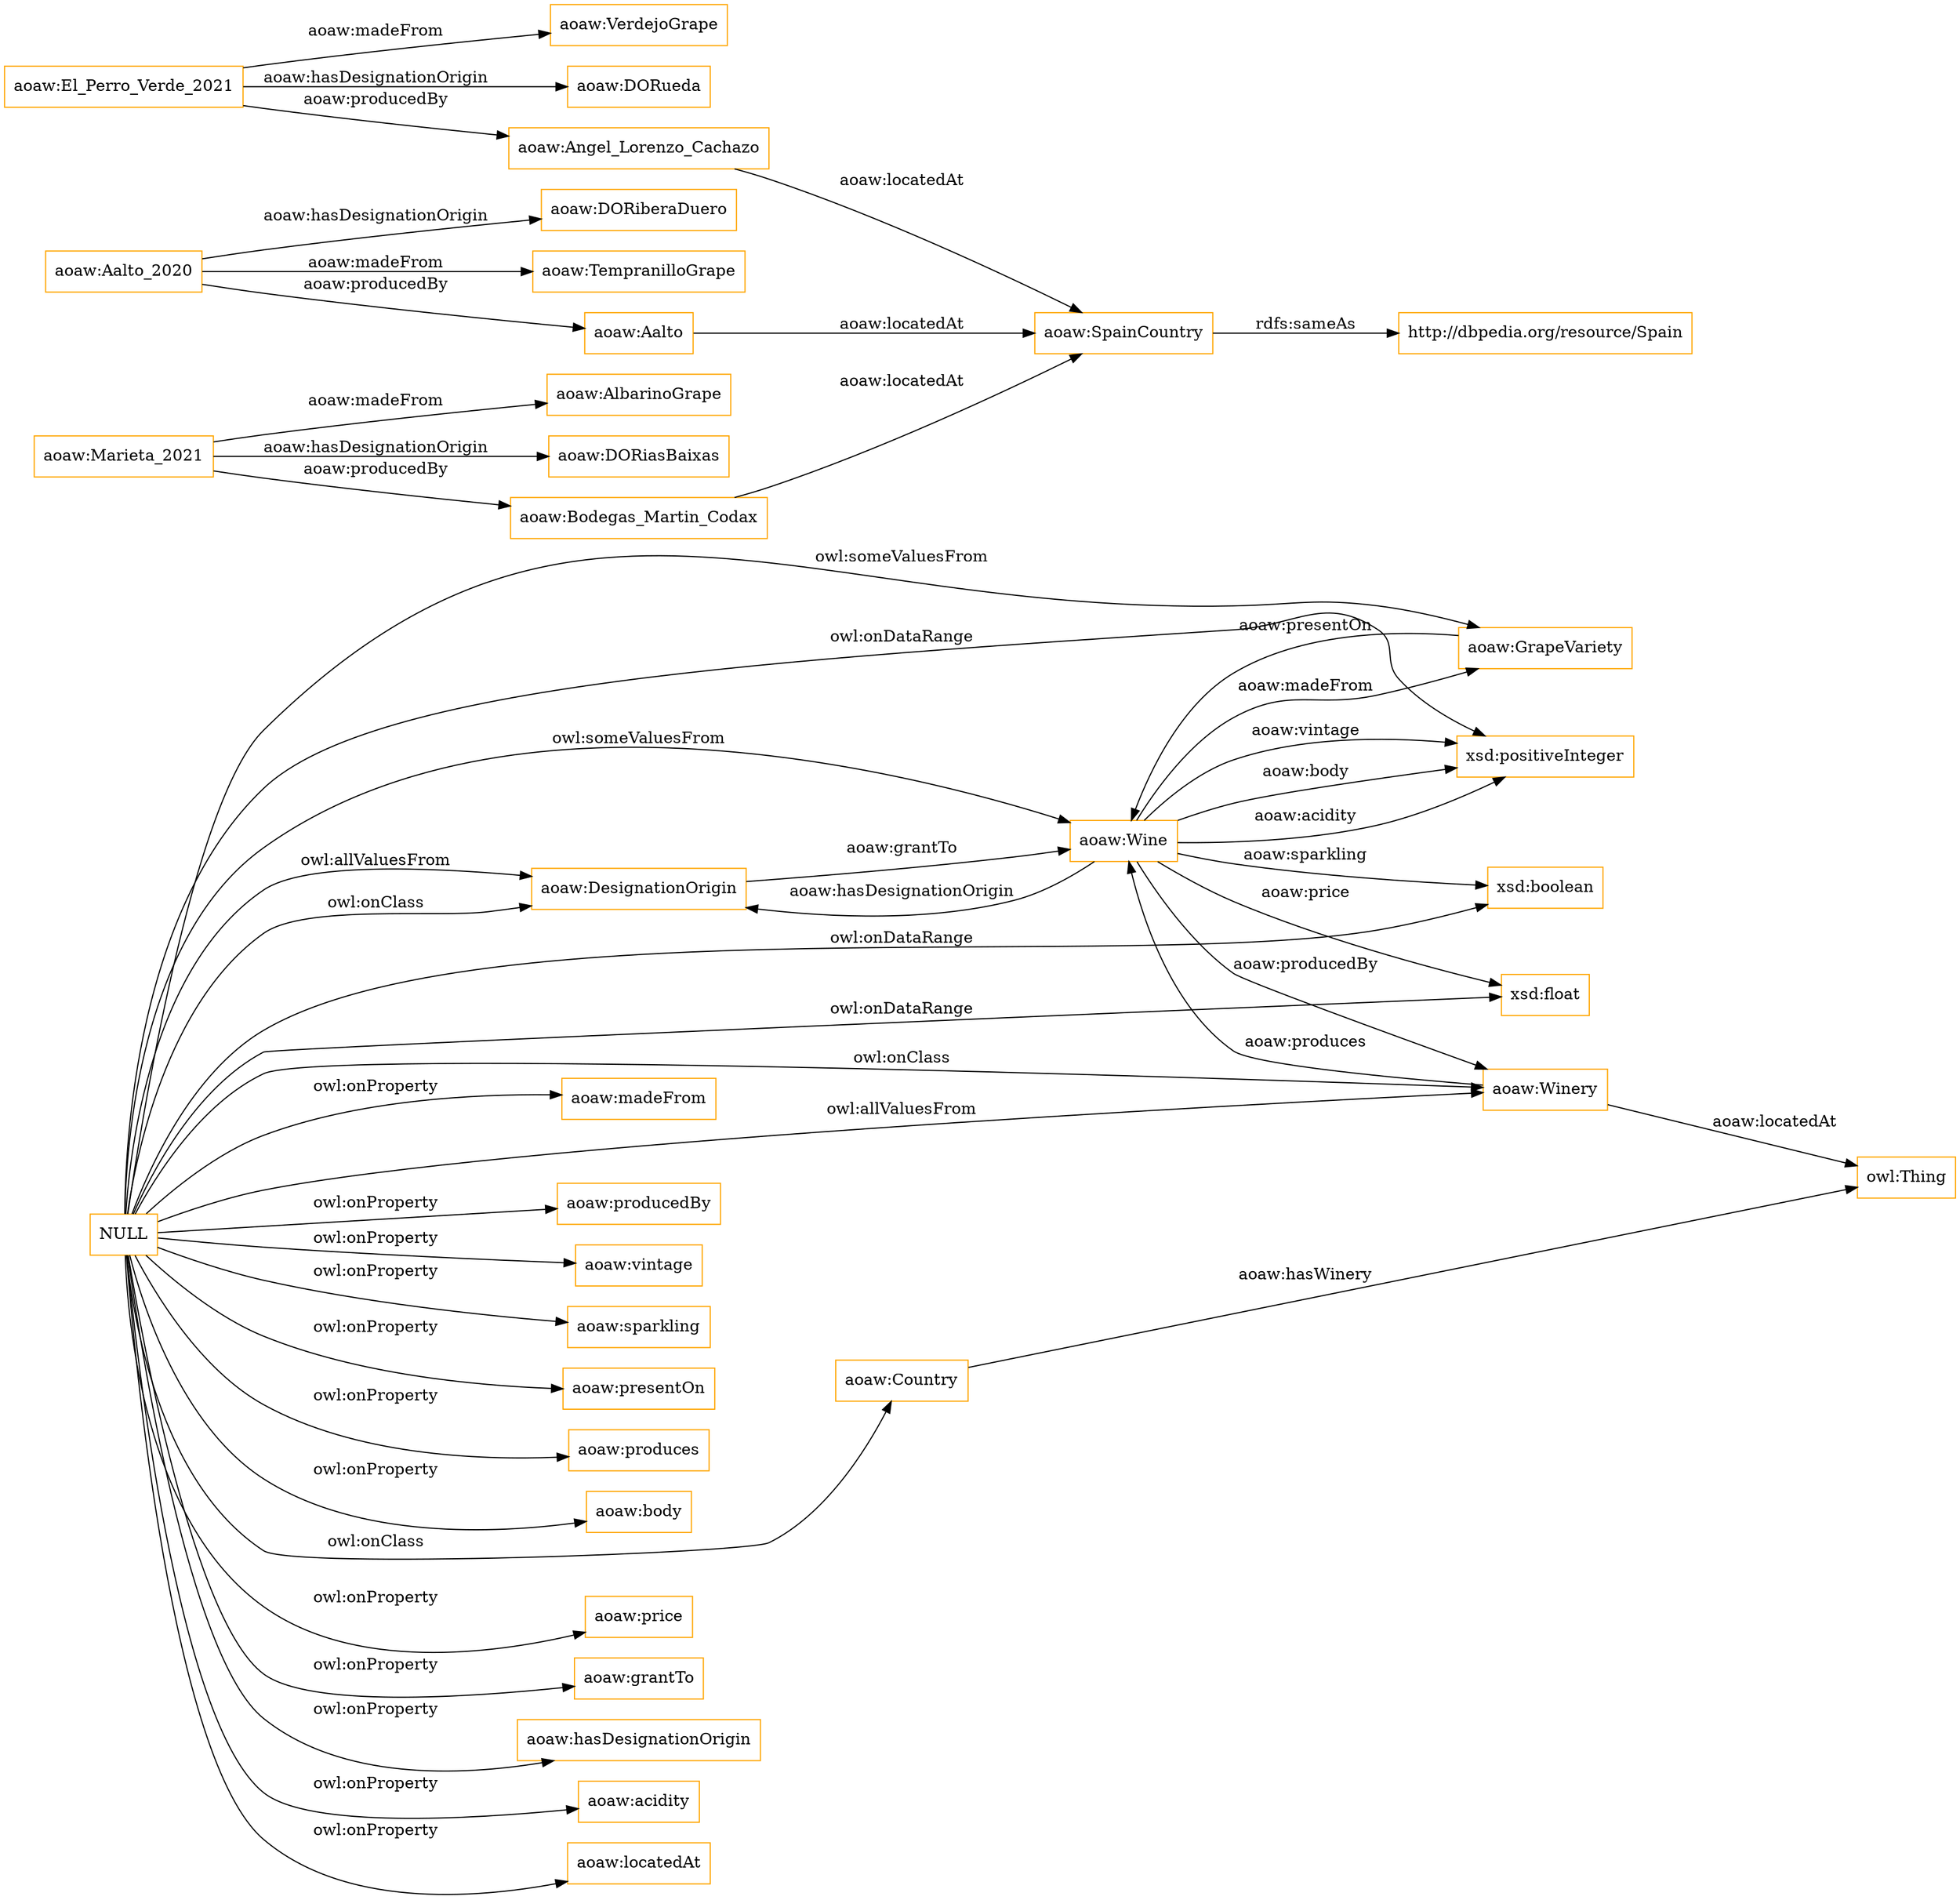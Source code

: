 digraph ar2dtool_diagram { 
rankdir=LR;
size="1501"
node [shape = rectangle, color="orange"]; "aoaw:DesignationOrigin" "aoaw:VerdejoGrape" "aoaw:DORiberaDuero" "aoaw:Wine" "aoaw:AlbarinoGrape" "aoaw:TempranilloGrape" "aoaw:Winery" "aoaw:DORueda" "aoaw:DORiasBaixas" "aoaw:Country" "aoaw:GrapeVariety" ; /*classes style*/
	"NULL" -> "xsd:boolean" [ label = "owl:onDataRange" ];
	"NULL" -> "aoaw:madeFrom" [ label = "owl:onProperty" ];
	"NULL" -> "xsd:float" [ label = "owl:onDataRange" ];
	"NULL" -> "aoaw:GrapeVariety" [ label = "owl:someValuesFrom" ];
	"NULL" -> "aoaw:producedBy" [ label = "owl:onProperty" ];
	"NULL" -> "aoaw:Winery" [ label = "owl:onClass" ];
	"NULL" -> "aoaw:DesignationOrigin" [ label = "owl:allValuesFrom" ];
	"NULL" -> "aoaw:vintage" [ label = "owl:onProperty" ];
	"NULL" -> "aoaw:Country" [ label = "owl:onClass" ];
	"NULL" -> "aoaw:sparkling" [ label = "owl:onProperty" ];
	"NULL" -> "aoaw:presentOn" [ label = "owl:onProperty" ];
	"NULL" -> "aoaw:produces" [ label = "owl:onProperty" ];
	"NULL" -> "aoaw:Wine" [ label = "owl:someValuesFrom" ];
	"NULL" -> "aoaw:body" [ label = "owl:onProperty" ];
	"NULL" -> "xsd:positiveInteger" [ label = "owl:onDataRange" ];
	"NULL" -> "aoaw:price" [ label = "owl:onProperty" ];
	"NULL" -> "aoaw:grantTo" [ label = "owl:onProperty" ];
	"NULL" -> "aoaw:hasDesignationOrigin" [ label = "owl:onProperty" ];
	"NULL" -> "aoaw:DesignationOrigin" [ label = "owl:onClass" ];
	"NULL" -> "aoaw:acidity" [ label = "owl:onProperty" ];
	"NULL" -> "aoaw:Winery" [ label = "owl:allValuesFrom" ];
	"NULL" -> "aoaw:locatedAt" [ label = "owl:onProperty" ];
	"aoaw:Aalto_2020" -> "aoaw:TempranilloGrape" [ label = "aoaw:madeFrom" ];
	"aoaw:Aalto_2020" -> "aoaw:Aalto" [ label = "aoaw:producedBy" ];
	"aoaw:Aalto_2020" -> "aoaw:DORiberaDuero" [ label = "aoaw:hasDesignationOrigin" ];
	"aoaw:Angel_Lorenzo_Cachazo" -> "aoaw:SpainCountry" [ label = "aoaw:locatedAt" ];
	"aoaw:El_Perro_Verde_2021" -> "aoaw:DORueda" [ label = "aoaw:hasDesignationOrigin" ];
	"aoaw:El_Perro_Verde_2021" -> "aoaw:Angel_Lorenzo_Cachazo" [ label = "aoaw:producedBy" ];
	"aoaw:El_Perro_Verde_2021" -> "aoaw:VerdejoGrape" [ label = "aoaw:madeFrom" ];
	"aoaw:Bodegas_Martin_Codax" -> "aoaw:SpainCountry" [ label = "aoaw:locatedAt" ];
	"aoaw:SpainCountry" -> "http://dbpedia.org/resource/Spain" [ label = "rdfs:sameAs" ];
	"aoaw:Aalto" -> "aoaw:SpainCountry" [ label = "aoaw:locatedAt" ];
	"aoaw:Marieta_2021" -> "aoaw:AlbarinoGrape" [ label = "aoaw:madeFrom" ];
	"aoaw:Marieta_2021" -> "aoaw:Bodegas_Martin_Codax" [ label = "aoaw:producedBy" ];
	"aoaw:Marieta_2021" -> "aoaw:DORiasBaixas" [ label = "aoaw:hasDesignationOrigin" ];
	"aoaw:GrapeVariety" -> "aoaw:Wine" [ label = "aoaw:presentOn" ];
	"aoaw:Country" -> "owl:Thing" [ label = "aoaw:hasWinery" ];
	"aoaw:Wine" -> "xsd:positiveInteger" [ label = "aoaw:body" ];
	"aoaw:DesignationOrigin" -> "aoaw:Wine" [ label = "aoaw:grantTo" ];
	"aoaw:Wine" -> "aoaw:GrapeVariety" [ label = "aoaw:madeFrom" ];
	"aoaw:Wine" -> "aoaw:Winery" [ label = "aoaw:producedBy" ];
	"aoaw:Wine" -> "aoaw:DesignationOrigin" [ label = "aoaw:hasDesignationOrigin" ];
	"aoaw:Wine" -> "xsd:positiveInteger" [ label = "aoaw:acidity" ];
	"aoaw:Winery" -> "owl:Thing" [ label = "aoaw:locatedAt" ];
	"aoaw:Wine" -> "xsd:positiveInteger" [ label = "aoaw:vintage" ];
	"aoaw:Wine" -> "xsd:boolean" [ label = "aoaw:sparkling" ];
	"aoaw:Winery" -> "aoaw:Wine" [ label = "aoaw:produces" ];
	"aoaw:Wine" -> "xsd:float" [ label = "aoaw:price" ];

}
